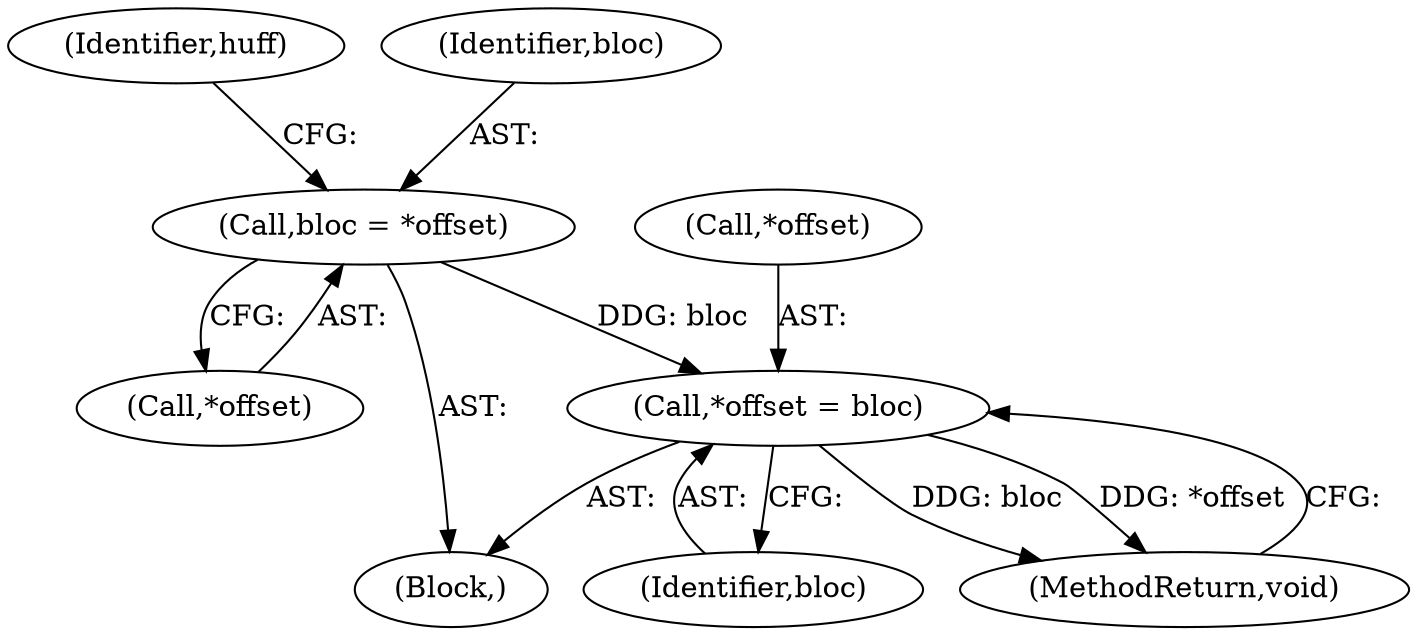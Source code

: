 digraph "0_ioq3_d2b1d124d4055c2fcbe5126863487c52fd58cca1_1@pointer" {
"1000118" [label="(Call,*offset = bloc)"];
"1000106" [label="(Call,bloc = *offset)"];
"1000118" [label="(Call,*offset = bloc)"];
"1000121" [label="(Identifier,bloc)"];
"1000108" [label="(Call,*offset)"];
"1000113" [label="(Identifier,huff)"];
"1000106" [label="(Call,bloc = *offset)"];
"1000105" [label="(Block,)"];
"1000119" [label="(Call,*offset)"];
"1000122" [label="(MethodReturn,void)"];
"1000107" [label="(Identifier,bloc)"];
"1000118" -> "1000105"  [label="AST: "];
"1000118" -> "1000121"  [label="CFG: "];
"1000119" -> "1000118"  [label="AST: "];
"1000121" -> "1000118"  [label="AST: "];
"1000122" -> "1000118"  [label="CFG: "];
"1000118" -> "1000122"  [label="DDG: bloc"];
"1000118" -> "1000122"  [label="DDG: *offset"];
"1000106" -> "1000118"  [label="DDG: bloc"];
"1000106" -> "1000105"  [label="AST: "];
"1000106" -> "1000108"  [label="CFG: "];
"1000107" -> "1000106"  [label="AST: "];
"1000108" -> "1000106"  [label="AST: "];
"1000113" -> "1000106"  [label="CFG: "];
}
